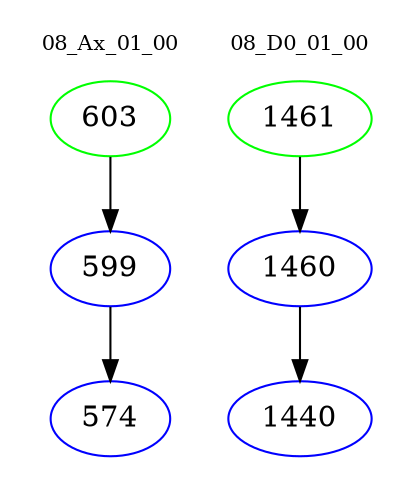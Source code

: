 digraph{
subgraph cluster_0 {
color = white
label = "08_Ax_01_00";
fontsize=10;
T0_603 [label="603", color="green"]
T0_603 -> T0_599 [color="black"]
T0_599 [label="599", color="blue"]
T0_599 -> T0_574 [color="black"]
T0_574 [label="574", color="blue"]
}
subgraph cluster_1 {
color = white
label = "08_D0_01_00";
fontsize=10;
T1_1461 [label="1461", color="green"]
T1_1461 -> T1_1460 [color="black"]
T1_1460 [label="1460", color="blue"]
T1_1460 -> T1_1440 [color="black"]
T1_1440 [label="1440", color="blue"]
}
}
